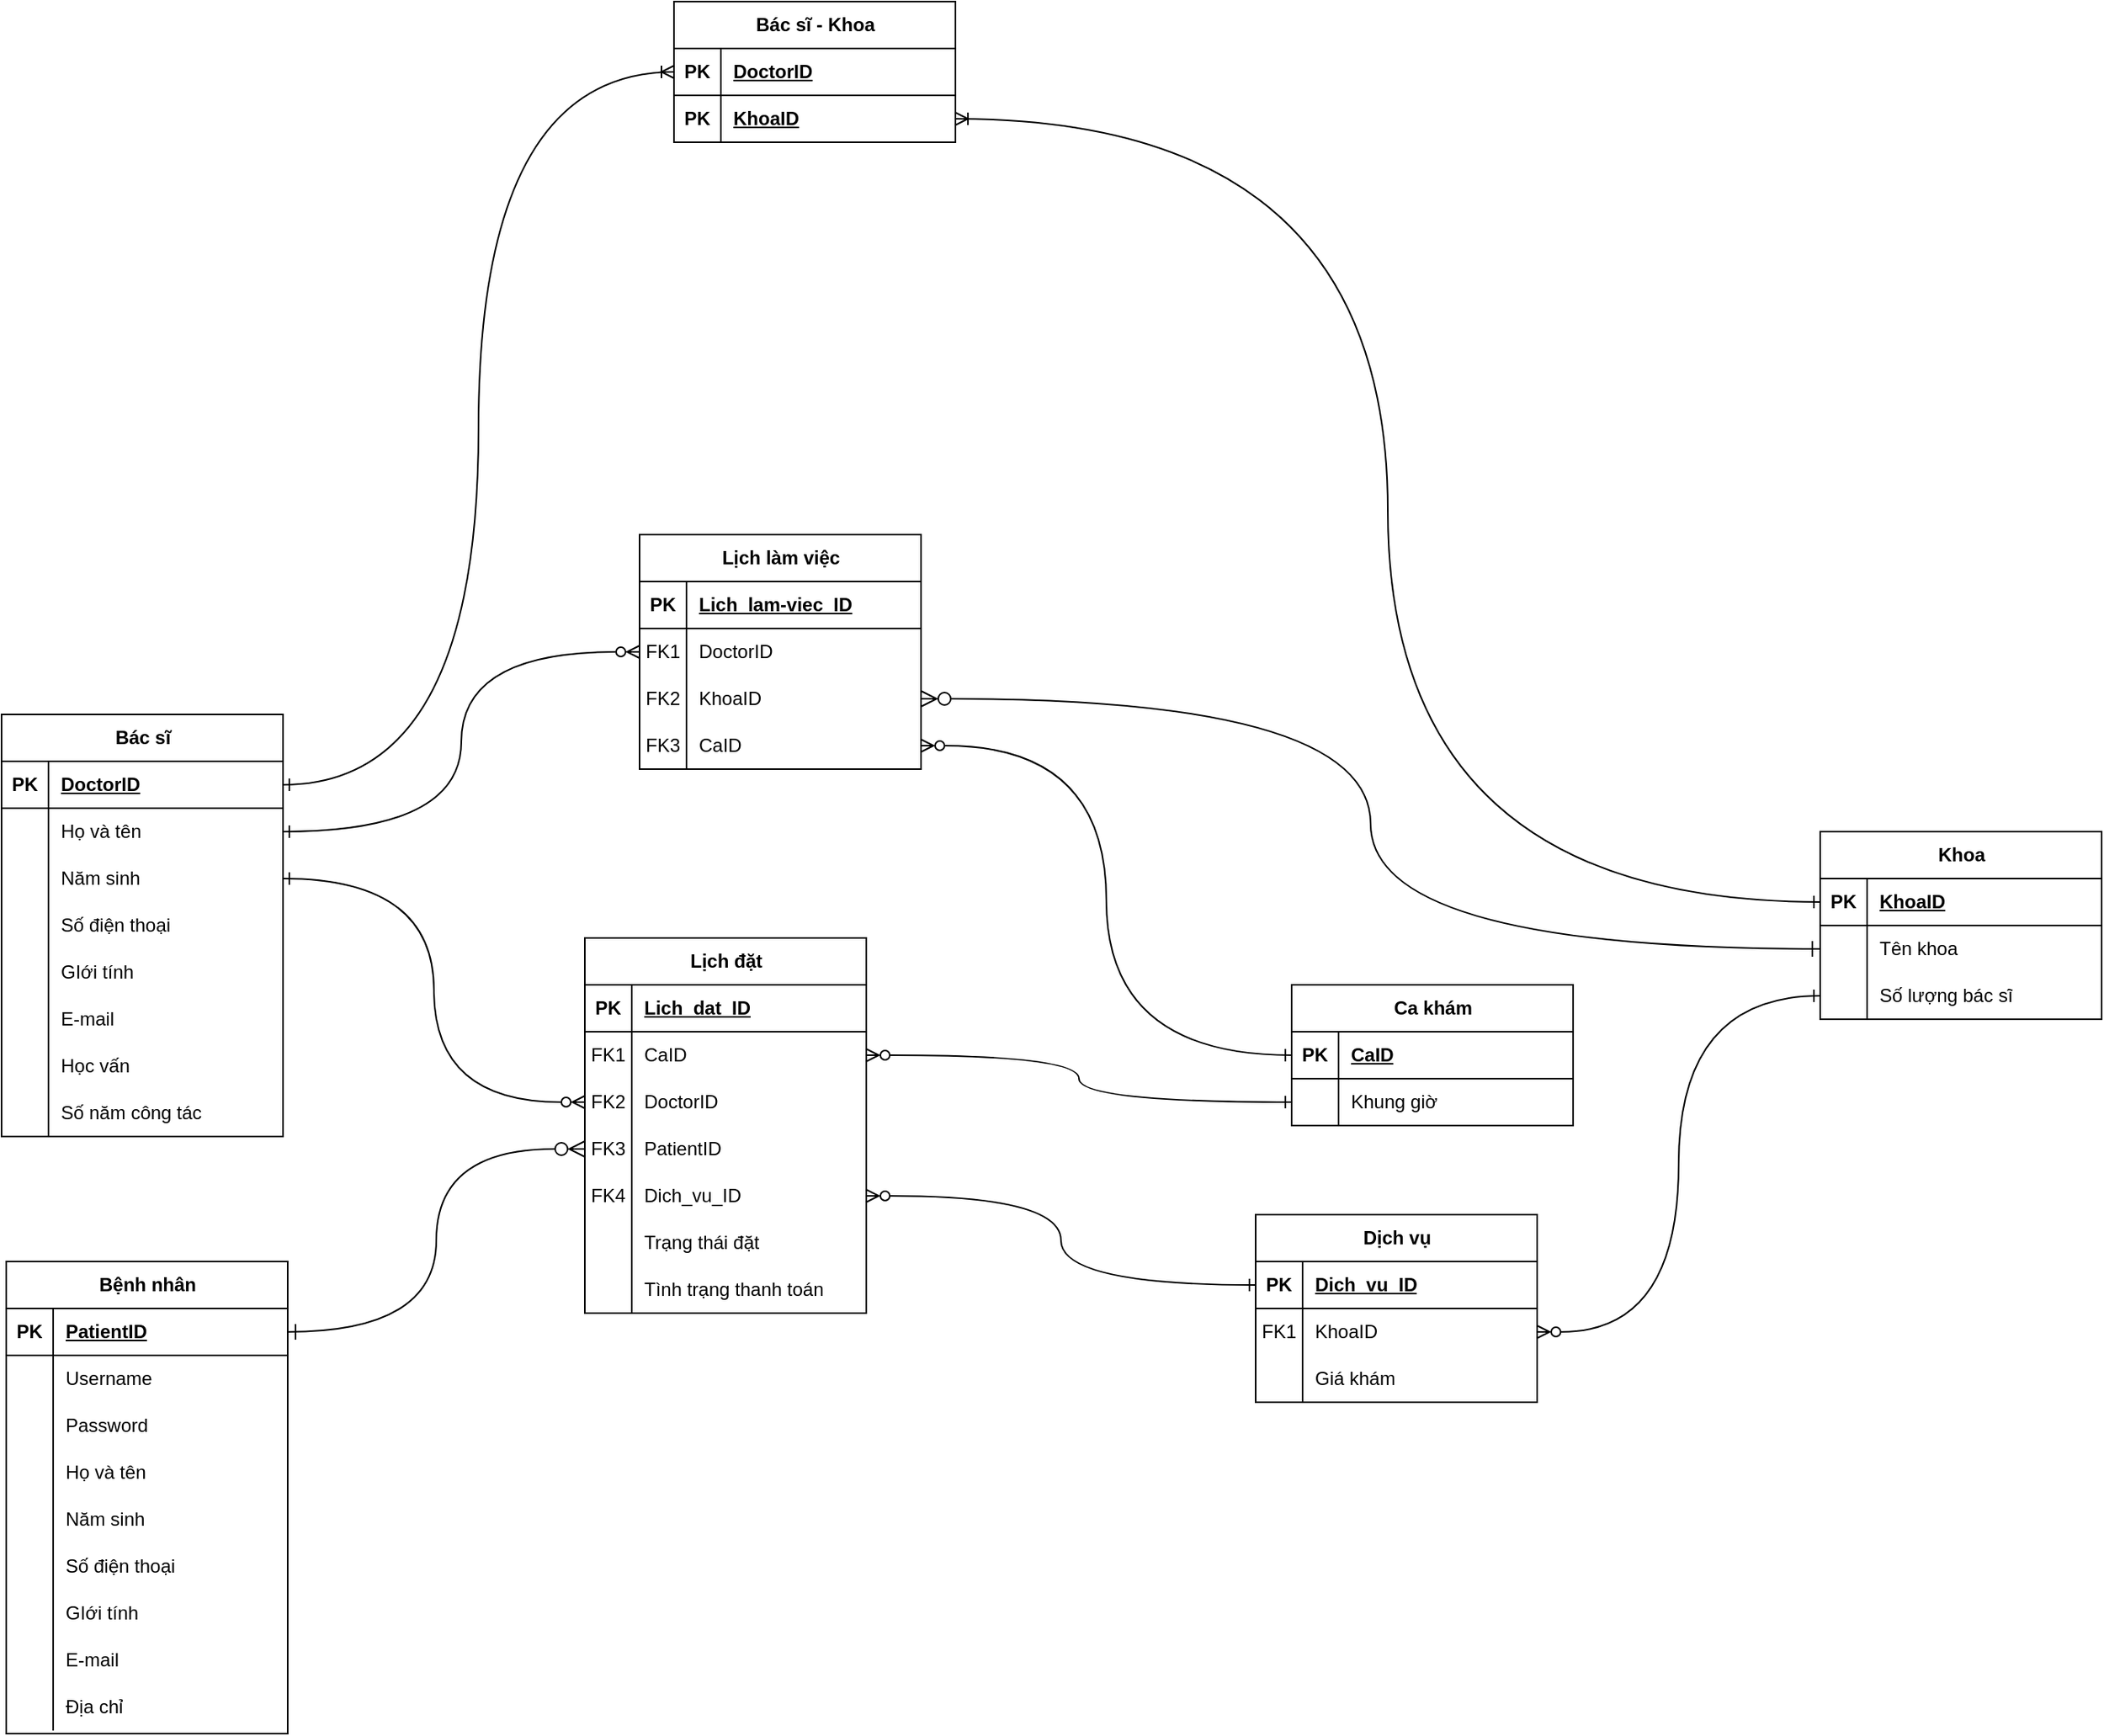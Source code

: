 <mxfile version="24.3.1" type="github">
  <diagram name="Trang-1" id="xaRGh3N69xdBcvp7hbYD">
    <mxGraphModel dx="2015" dy="1603" grid="0" gridSize="10" guides="1" tooltips="1" connect="1" arrows="1" fold="1" page="0" pageScale="1" pageWidth="827" pageHeight="1169" math="0" shadow="0">
      <root>
        <mxCell id="0" />
        <mxCell id="1" parent="0" />
        <mxCell id="uIiPMiIbQu3-cwtIJfTP-1" value="Bác sĩ" style="shape=table;startSize=30;container=1;collapsible=1;childLayout=tableLayout;fixedRows=1;rowLines=0;fontStyle=1;align=center;resizeLast=1;html=1;" parent="1" vertex="1">
          <mxGeometry x="-28" y="11" width="180" height="270" as="geometry" />
        </mxCell>
        <mxCell id="uIiPMiIbQu3-cwtIJfTP-2" value="" style="shape=tableRow;horizontal=0;startSize=0;swimlaneHead=0;swimlaneBody=0;fillColor=none;collapsible=0;dropTarget=0;points=[[0,0.5],[1,0.5]];portConstraint=eastwest;top=0;left=0;right=0;bottom=1;" parent="uIiPMiIbQu3-cwtIJfTP-1" vertex="1">
          <mxGeometry y="30" width="180" height="30" as="geometry" />
        </mxCell>
        <mxCell id="uIiPMiIbQu3-cwtIJfTP-3" value="PK" style="shape=partialRectangle;connectable=0;fillColor=none;top=0;left=0;bottom=0;right=0;fontStyle=1;overflow=hidden;whiteSpace=wrap;html=1;" parent="uIiPMiIbQu3-cwtIJfTP-2" vertex="1">
          <mxGeometry width="30" height="30" as="geometry">
            <mxRectangle width="30" height="30" as="alternateBounds" />
          </mxGeometry>
        </mxCell>
        <mxCell id="uIiPMiIbQu3-cwtIJfTP-4" value="DoctorID" style="shape=partialRectangle;connectable=0;fillColor=none;top=0;left=0;bottom=0;right=0;align=left;spacingLeft=6;fontStyle=5;overflow=hidden;whiteSpace=wrap;html=1;" parent="uIiPMiIbQu3-cwtIJfTP-2" vertex="1">
          <mxGeometry x="30" width="150" height="30" as="geometry">
            <mxRectangle width="150" height="30" as="alternateBounds" />
          </mxGeometry>
        </mxCell>
        <mxCell id="uIiPMiIbQu3-cwtIJfTP-5" value="" style="shape=tableRow;horizontal=0;startSize=0;swimlaneHead=0;swimlaneBody=0;fillColor=none;collapsible=0;dropTarget=0;points=[[0,0.5],[1,0.5]];portConstraint=eastwest;top=0;left=0;right=0;bottom=0;" parent="uIiPMiIbQu3-cwtIJfTP-1" vertex="1">
          <mxGeometry y="60" width="180" height="30" as="geometry" />
        </mxCell>
        <mxCell id="uIiPMiIbQu3-cwtIJfTP-6" value="" style="shape=partialRectangle;connectable=0;fillColor=none;top=0;left=0;bottom=0;right=0;editable=1;overflow=hidden;whiteSpace=wrap;html=1;" parent="uIiPMiIbQu3-cwtIJfTP-5" vertex="1">
          <mxGeometry width="30" height="30" as="geometry">
            <mxRectangle width="30" height="30" as="alternateBounds" />
          </mxGeometry>
        </mxCell>
        <mxCell id="uIiPMiIbQu3-cwtIJfTP-7" value="Họ và tên" style="shape=partialRectangle;connectable=0;fillColor=none;top=0;left=0;bottom=0;right=0;align=left;spacingLeft=6;overflow=hidden;whiteSpace=wrap;html=1;" parent="uIiPMiIbQu3-cwtIJfTP-5" vertex="1">
          <mxGeometry x="30" width="150" height="30" as="geometry">
            <mxRectangle width="150" height="30" as="alternateBounds" />
          </mxGeometry>
        </mxCell>
        <mxCell id="uIiPMiIbQu3-cwtIJfTP-8" value="" style="shape=tableRow;horizontal=0;startSize=0;swimlaneHead=0;swimlaneBody=0;fillColor=none;collapsible=0;dropTarget=0;points=[[0,0.5],[1,0.5]];portConstraint=eastwest;top=0;left=0;right=0;bottom=0;" parent="uIiPMiIbQu3-cwtIJfTP-1" vertex="1">
          <mxGeometry y="90" width="180" height="30" as="geometry" />
        </mxCell>
        <mxCell id="uIiPMiIbQu3-cwtIJfTP-9" value="" style="shape=partialRectangle;connectable=0;fillColor=none;top=0;left=0;bottom=0;right=0;editable=1;overflow=hidden;whiteSpace=wrap;html=1;" parent="uIiPMiIbQu3-cwtIJfTP-8" vertex="1">
          <mxGeometry width="30" height="30" as="geometry">
            <mxRectangle width="30" height="30" as="alternateBounds" />
          </mxGeometry>
        </mxCell>
        <mxCell id="uIiPMiIbQu3-cwtIJfTP-10" value="Năm sinh" style="shape=partialRectangle;connectable=0;fillColor=none;top=0;left=0;bottom=0;right=0;align=left;spacingLeft=6;overflow=hidden;whiteSpace=wrap;html=1;" parent="uIiPMiIbQu3-cwtIJfTP-8" vertex="1">
          <mxGeometry x="30" width="150" height="30" as="geometry">
            <mxRectangle width="150" height="30" as="alternateBounds" />
          </mxGeometry>
        </mxCell>
        <mxCell id="uIiPMiIbQu3-cwtIJfTP-11" value="" style="shape=tableRow;horizontal=0;startSize=0;swimlaneHead=0;swimlaneBody=0;fillColor=none;collapsible=0;dropTarget=0;points=[[0,0.5],[1,0.5]];portConstraint=eastwest;top=0;left=0;right=0;bottom=0;" parent="uIiPMiIbQu3-cwtIJfTP-1" vertex="1">
          <mxGeometry y="120" width="180" height="30" as="geometry" />
        </mxCell>
        <mxCell id="uIiPMiIbQu3-cwtIJfTP-12" value="" style="shape=partialRectangle;connectable=0;fillColor=none;top=0;left=0;bottom=0;right=0;editable=1;overflow=hidden;whiteSpace=wrap;html=1;" parent="uIiPMiIbQu3-cwtIJfTP-11" vertex="1">
          <mxGeometry width="30" height="30" as="geometry">
            <mxRectangle width="30" height="30" as="alternateBounds" />
          </mxGeometry>
        </mxCell>
        <mxCell id="uIiPMiIbQu3-cwtIJfTP-13" value="Số điện thoại" style="shape=partialRectangle;connectable=0;fillColor=none;top=0;left=0;bottom=0;right=0;align=left;spacingLeft=6;overflow=hidden;whiteSpace=wrap;html=1;" parent="uIiPMiIbQu3-cwtIJfTP-11" vertex="1">
          <mxGeometry x="30" width="150" height="30" as="geometry">
            <mxRectangle width="150" height="30" as="alternateBounds" />
          </mxGeometry>
        </mxCell>
        <mxCell id="uIiPMiIbQu3-cwtIJfTP-14" value="" style="shape=tableRow;horizontal=0;startSize=0;swimlaneHead=0;swimlaneBody=0;fillColor=none;collapsible=0;dropTarget=0;points=[[0,0.5],[1,0.5]];portConstraint=eastwest;top=0;left=0;right=0;bottom=0;" parent="uIiPMiIbQu3-cwtIJfTP-1" vertex="1">
          <mxGeometry y="150" width="180" height="30" as="geometry" />
        </mxCell>
        <mxCell id="uIiPMiIbQu3-cwtIJfTP-15" value="" style="shape=partialRectangle;connectable=0;fillColor=none;top=0;left=0;bottom=0;right=0;editable=1;overflow=hidden;whiteSpace=wrap;html=1;" parent="uIiPMiIbQu3-cwtIJfTP-14" vertex="1">
          <mxGeometry width="30" height="30" as="geometry">
            <mxRectangle width="30" height="30" as="alternateBounds" />
          </mxGeometry>
        </mxCell>
        <mxCell id="uIiPMiIbQu3-cwtIJfTP-16" value="GIới tính" style="shape=partialRectangle;connectable=0;fillColor=none;top=0;left=0;bottom=0;right=0;align=left;spacingLeft=6;overflow=hidden;whiteSpace=wrap;html=1;" parent="uIiPMiIbQu3-cwtIJfTP-14" vertex="1">
          <mxGeometry x="30" width="150" height="30" as="geometry">
            <mxRectangle width="150" height="30" as="alternateBounds" />
          </mxGeometry>
        </mxCell>
        <mxCell id="uIiPMiIbQu3-cwtIJfTP-17" value="" style="shape=tableRow;horizontal=0;startSize=0;swimlaneHead=0;swimlaneBody=0;fillColor=none;collapsible=0;dropTarget=0;points=[[0,0.5],[1,0.5]];portConstraint=eastwest;top=0;left=0;right=0;bottom=0;" parent="uIiPMiIbQu3-cwtIJfTP-1" vertex="1">
          <mxGeometry y="180" width="180" height="30" as="geometry" />
        </mxCell>
        <mxCell id="uIiPMiIbQu3-cwtIJfTP-18" value="" style="shape=partialRectangle;connectable=0;fillColor=none;top=0;left=0;bottom=0;right=0;editable=1;overflow=hidden;whiteSpace=wrap;html=1;" parent="uIiPMiIbQu3-cwtIJfTP-17" vertex="1">
          <mxGeometry width="30" height="30" as="geometry">
            <mxRectangle width="30" height="30" as="alternateBounds" />
          </mxGeometry>
        </mxCell>
        <mxCell id="uIiPMiIbQu3-cwtIJfTP-19" value="E-mail" style="shape=partialRectangle;connectable=0;fillColor=none;top=0;left=0;bottom=0;right=0;align=left;spacingLeft=6;overflow=hidden;whiteSpace=wrap;html=1;" parent="uIiPMiIbQu3-cwtIJfTP-17" vertex="1">
          <mxGeometry x="30" width="150" height="30" as="geometry">
            <mxRectangle width="150" height="30" as="alternateBounds" />
          </mxGeometry>
        </mxCell>
        <mxCell id="uIiPMiIbQu3-cwtIJfTP-20" value="" style="shape=tableRow;horizontal=0;startSize=0;swimlaneHead=0;swimlaneBody=0;fillColor=none;collapsible=0;dropTarget=0;points=[[0,0.5],[1,0.5]];portConstraint=eastwest;top=0;left=0;right=0;bottom=0;" parent="uIiPMiIbQu3-cwtIJfTP-1" vertex="1">
          <mxGeometry y="210" width="180" height="30" as="geometry" />
        </mxCell>
        <mxCell id="uIiPMiIbQu3-cwtIJfTP-21" value="" style="shape=partialRectangle;connectable=0;fillColor=none;top=0;left=0;bottom=0;right=0;editable=1;overflow=hidden;whiteSpace=wrap;html=1;" parent="uIiPMiIbQu3-cwtIJfTP-20" vertex="1">
          <mxGeometry width="30" height="30" as="geometry">
            <mxRectangle width="30" height="30" as="alternateBounds" />
          </mxGeometry>
        </mxCell>
        <mxCell id="uIiPMiIbQu3-cwtIJfTP-22" value="Học vấn" style="shape=partialRectangle;connectable=0;fillColor=none;top=0;left=0;bottom=0;right=0;align=left;spacingLeft=6;overflow=hidden;whiteSpace=wrap;html=1;" parent="uIiPMiIbQu3-cwtIJfTP-20" vertex="1">
          <mxGeometry x="30" width="150" height="30" as="geometry">
            <mxRectangle width="150" height="30" as="alternateBounds" />
          </mxGeometry>
        </mxCell>
        <mxCell id="uIiPMiIbQu3-cwtIJfTP-23" value="" style="shape=tableRow;horizontal=0;startSize=0;swimlaneHead=0;swimlaneBody=0;fillColor=none;collapsible=0;dropTarget=0;points=[[0,0.5],[1,0.5]];portConstraint=eastwest;top=0;left=0;right=0;bottom=0;" parent="uIiPMiIbQu3-cwtIJfTP-1" vertex="1">
          <mxGeometry y="240" width="180" height="30" as="geometry" />
        </mxCell>
        <mxCell id="uIiPMiIbQu3-cwtIJfTP-24" value="" style="shape=partialRectangle;connectable=0;fillColor=none;top=0;left=0;bottom=0;right=0;editable=1;overflow=hidden;whiteSpace=wrap;html=1;" parent="uIiPMiIbQu3-cwtIJfTP-23" vertex="1">
          <mxGeometry width="30" height="30" as="geometry">
            <mxRectangle width="30" height="30" as="alternateBounds" />
          </mxGeometry>
        </mxCell>
        <mxCell id="uIiPMiIbQu3-cwtIJfTP-25" value="Số năm công tác" style="shape=partialRectangle;connectable=0;fillColor=none;top=0;left=0;bottom=0;right=0;align=left;spacingLeft=6;overflow=hidden;whiteSpace=wrap;html=1;" parent="uIiPMiIbQu3-cwtIJfTP-23" vertex="1">
          <mxGeometry x="30" width="150" height="30" as="geometry">
            <mxRectangle width="150" height="30" as="alternateBounds" />
          </mxGeometry>
        </mxCell>
        <mxCell id="uIiPMiIbQu3-cwtIJfTP-28" value="Bệnh nhân" style="shape=table;startSize=30;container=1;collapsible=1;childLayout=tableLayout;fixedRows=1;rowLines=0;fontStyle=1;align=center;resizeLast=1;html=1;" parent="1" vertex="1">
          <mxGeometry x="-25" y="361" width="180" height="302" as="geometry" />
        </mxCell>
        <mxCell id="uIiPMiIbQu3-cwtIJfTP-29" value="" style="shape=tableRow;horizontal=0;startSize=0;swimlaneHead=0;swimlaneBody=0;fillColor=none;collapsible=0;dropTarget=0;points=[[0,0.5],[1,0.5]];portConstraint=eastwest;top=0;left=0;right=0;bottom=1;" parent="uIiPMiIbQu3-cwtIJfTP-28" vertex="1">
          <mxGeometry y="30" width="180" height="30" as="geometry" />
        </mxCell>
        <mxCell id="uIiPMiIbQu3-cwtIJfTP-30" value="PK" style="shape=partialRectangle;connectable=0;fillColor=none;top=0;left=0;bottom=0;right=0;fontStyle=1;overflow=hidden;whiteSpace=wrap;html=1;" parent="uIiPMiIbQu3-cwtIJfTP-29" vertex="1">
          <mxGeometry width="30" height="30" as="geometry">
            <mxRectangle width="30" height="30" as="alternateBounds" />
          </mxGeometry>
        </mxCell>
        <mxCell id="uIiPMiIbQu3-cwtIJfTP-31" value="PatientID" style="shape=partialRectangle;connectable=0;fillColor=none;top=0;left=0;bottom=0;right=0;align=left;spacingLeft=6;fontStyle=5;overflow=hidden;whiteSpace=wrap;html=1;" parent="uIiPMiIbQu3-cwtIJfTP-29" vertex="1">
          <mxGeometry x="30" width="150" height="30" as="geometry">
            <mxRectangle width="150" height="30" as="alternateBounds" />
          </mxGeometry>
        </mxCell>
        <mxCell id="uIiPMiIbQu3-cwtIJfTP-53" value="" style="shape=tableRow;horizontal=0;startSize=0;swimlaneHead=0;swimlaneBody=0;fillColor=none;collapsible=0;dropTarget=0;points=[[0,0.5],[1,0.5]];portConstraint=eastwest;top=0;left=0;right=0;bottom=0;" parent="uIiPMiIbQu3-cwtIJfTP-28" vertex="1">
          <mxGeometry y="60" width="180" height="30" as="geometry" />
        </mxCell>
        <mxCell id="uIiPMiIbQu3-cwtIJfTP-54" value="" style="shape=partialRectangle;connectable=0;fillColor=none;top=0;left=0;bottom=0;right=0;editable=1;overflow=hidden;whiteSpace=wrap;html=1;" parent="uIiPMiIbQu3-cwtIJfTP-53" vertex="1">
          <mxGeometry width="30" height="30" as="geometry">
            <mxRectangle width="30" height="30" as="alternateBounds" />
          </mxGeometry>
        </mxCell>
        <mxCell id="uIiPMiIbQu3-cwtIJfTP-55" value="Username" style="shape=partialRectangle;connectable=0;fillColor=none;top=0;left=0;bottom=0;right=0;align=left;spacingLeft=6;overflow=hidden;whiteSpace=wrap;html=1;" parent="uIiPMiIbQu3-cwtIJfTP-53" vertex="1">
          <mxGeometry x="30" width="150" height="30" as="geometry">
            <mxRectangle width="150" height="30" as="alternateBounds" />
          </mxGeometry>
        </mxCell>
        <mxCell id="uIiPMiIbQu3-cwtIJfTP-56" value="" style="shape=tableRow;horizontal=0;startSize=0;swimlaneHead=0;swimlaneBody=0;fillColor=none;collapsible=0;dropTarget=0;points=[[0,0.5],[1,0.5]];portConstraint=eastwest;top=0;left=0;right=0;bottom=0;" parent="uIiPMiIbQu3-cwtIJfTP-28" vertex="1">
          <mxGeometry y="90" width="180" height="30" as="geometry" />
        </mxCell>
        <mxCell id="uIiPMiIbQu3-cwtIJfTP-57" value="" style="shape=partialRectangle;connectable=0;fillColor=none;top=0;left=0;bottom=0;right=0;editable=1;overflow=hidden;whiteSpace=wrap;html=1;" parent="uIiPMiIbQu3-cwtIJfTP-56" vertex="1">
          <mxGeometry width="30" height="30" as="geometry">
            <mxRectangle width="30" height="30" as="alternateBounds" />
          </mxGeometry>
        </mxCell>
        <mxCell id="uIiPMiIbQu3-cwtIJfTP-58" value="Password" style="shape=partialRectangle;connectable=0;fillColor=none;top=0;left=0;bottom=0;right=0;align=left;spacingLeft=6;overflow=hidden;whiteSpace=wrap;html=1;" parent="uIiPMiIbQu3-cwtIJfTP-56" vertex="1">
          <mxGeometry x="30" width="150" height="30" as="geometry">
            <mxRectangle width="150" height="30" as="alternateBounds" />
          </mxGeometry>
        </mxCell>
        <mxCell id="uIiPMiIbQu3-cwtIJfTP-32" value="" style="shape=tableRow;horizontal=0;startSize=0;swimlaneHead=0;swimlaneBody=0;fillColor=none;collapsible=0;dropTarget=0;points=[[0,0.5],[1,0.5]];portConstraint=eastwest;top=0;left=0;right=0;bottom=0;" parent="uIiPMiIbQu3-cwtIJfTP-28" vertex="1">
          <mxGeometry y="120" width="180" height="30" as="geometry" />
        </mxCell>
        <mxCell id="uIiPMiIbQu3-cwtIJfTP-33" value="" style="shape=partialRectangle;connectable=0;fillColor=none;top=0;left=0;bottom=0;right=0;editable=1;overflow=hidden;whiteSpace=wrap;html=1;" parent="uIiPMiIbQu3-cwtIJfTP-32" vertex="1">
          <mxGeometry width="30" height="30" as="geometry">
            <mxRectangle width="30" height="30" as="alternateBounds" />
          </mxGeometry>
        </mxCell>
        <mxCell id="uIiPMiIbQu3-cwtIJfTP-34" value="Họ và tên" style="shape=partialRectangle;connectable=0;fillColor=none;top=0;left=0;bottom=0;right=0;align=left;spacingLeft=6;overflow=hidden;whiteSpace=wrap;html=1;" parent="uIiPMiIbQu3-cwtIJfTP-32" vertex="1">
          <mxGeometry x="30" width="150" height="30" as="geometry">
            <mxRectangle width="150" height="30" as="alternateBounds" />
          </mxGeometry>
        </mxCell>
        <mxCell id="uIiPMiIbQu3-cwtIJfTP-35" value="" style="shape=tableRow;horizontal=0;startSize=0;swimlaneHead=0;swimlaneBody=0;fillColor=none;collapsible=0;dropTarget=0;points=[[0,0.5],[1,0.5]];portConstraint=eastwest;top=0;left=0;right=0;bottom=0;" parent="uIiPMiIbQu3-cwtIJfTP-28" vertex="1">
          <mxGeometry y="150" width="180" height="30" as="geometry" />
        </mxCell>
        <mxCell id="uIiPMiIbQu3-cwtIJfTP-36" value="" style="shape=partialRectangle;connectable=0;fillColor=none;top=0;left=0;bottom=0;right=0;editable=1;overflow=hidden;whiteSpace=wrap;html=1;" parent="uIiPMiIbQu3-cwtIJfTP-35" vertex="1">
          <mxGeometry width="30" height="30" as="geometry">
            <mxRectangle width="30" height="30" as="alternateBounds" />
          </mxGeometry>
        </mxCell>
        <mxCell id="uIiPMiIbQu3-cwtIJfTP-37" value="Năm sinh" style="shape=partialRectangle;connectable=0;fillColor=none;top=0;left=0;bottom=0;right=0;align=left;spacingLeft=6;overflow=hidden;whiteSpace=wrap;html=1;" parent="uIiPMiIbQu3-cwtIJfTP-35" vertex="1">
          <mxGeometry x="30" width="150" height="30" as="geometry">
            <mxRectangle width="150" height="30" as="alternateBounds" />
          </mxGeometry>
        </mxCell>
        <mxCell id="uIiPMiIbQu3-cwtIJfTP-38" value="" style="shape=tableRow;horizontal=0;startSize=0;swimlaneHead=0;swimlaneBody=0;fillColor=none;collapsible=0;dropTarget=0;points=[[0,0.5],[1,0.5]];portConstraint=eastwest;top=0;left=0;right=0;bottom=0;" parent="uIiPMiIbQu3-cwtIJfTP-28" vertex="1">
          <mxGeometry y="180" width="180" height="30" as="geometry" />
        </mxCell>
        <mxCell id="uIiPMiIbQu3-cwtIJfTP-39" value="" style="shape=partialRectangle;connectable=0;fillColor=none;top=0;left=0;bottom=0;right=0;editable=1;overflow=hidden;whiteSpace=wrap;html=1;" parent="uIiPMiIbQu3-cwtIJfTP-38" vertex="1">
          <mxGeometry width="30" height="30" as="geometry">
            <mxRectangle width="30" height="30" as="alternateBounds" />
          </mxGeometry>
        </mxCell>
        <mxCell id="uIiPMiIbQu3-cwtIJfTP-40" value="Số điện thoại" style="shape=partialRectangle;connectable=0;fillColor=none;top=0;left=0;bottom=0;right=0;align=left;spacingLeft=6;overflow=hidden;whiteSpace=wrap;html=1;" parent="uIiPMiIbQu3-cwtIJfTP-38" vertex="1">
          <mxGeometry x="30" width="150" height="30" as="geometry">
            <mxRectangle width="150" height="30" as="alternateBounds" />
          </mxGeometry>
        </mxCell>
        <mxCell id="uIiPMiIbQu3-cwtIJfTP-41" value="" style="shape=tableRow;horizontal=0;startSize=0;swimlaneHead=0;swimlaneBody=0;fillColor=none;collapsible=0;dropTarget=0;points=[[0,0.5],[1,0.5]];portConstraint=eastwest;top=0;left=0;right=0;bottom=0;" parent="uIiPMiIbQu3-cwtIJfTP-28" vertex="1">
          <mxGeometry y="210" width="180" height="30" as="geometry" />
        </mxCell>
        <mxCell id="uIiPMiIbQu3-cwtIJfTP-42" value="" style="shape=partialRectangle;connectable=0;fillColor=none;top=0;left=0;bottom=0;right=0;editable=1;overflow=hidden;whiteSpace=wrap;html=1;" parent="uIiPMiIbQu3-cwtIJfTP-41" vertex="1">
          <mxGeometry width="30" height="30" as="geometry">
            <mxRectangle width="30" height="30" as="alternateBounds" />
          </mxGeometry>
        </mxCell>
        <mxCell id="uIiPMiIbQu3-cwtIJfTP-43" value="GIới tính" style="shape=partialRectangle;connectable=0;fillColor=none;top=0;left=0;bottom=0;right=0;align=left;spacingLeft=6;overflow=hidden;whiteSpace=wrap;html=1;" parent="uIiPMiIbQu3-cwtIJfTP-41" vertex="1">
          <mxGeometry x="30" width="150" height="30" as="geometry">
            <mxRectangle width="150" height="30" as="alternateBounds" />
          </mxGeometry>
        </mxCell>
        <mxCell id="uIiPMiIbQu3-cwtIJfTP-44" value="" style="shape=tableRow;horizontal=0;startSize=0;swimlaneHead=0;swimlaneBody=0;fillColor=none;collapsible=0;dropTarget=0;points=[[0,0.5],[1,0.5]];portConstraint=eastwest;top=0;left=0;right=0;bottom=0;" parent="uIiPMiIbQu3-cwtIJfTP-28" vertex="1">
          <mxGeometry y="240" width="180" height="30" as="geometry" />
        </mxCell>
        <mxCell id="uIiPMiIbQu3-cwtIJfTP-45" value="" style="shape=partialRectangle;connectable=0;fillColor=none;top=0;left=0;bottom=0;right=0;editable=1;overflow=hidden;whiteSpace=wrap;html=1;" parent="uIiPMiIbQu3-cwtIJfTP-44" vertex="1">
          <mxGeometry width="30" height="30" as="geometry">
            <mxRectangle width="30" height="30" as="alternateBounds" />
          </mxGeometry>
        </mxCell>
        <mxCell id="uIiPMiIbQu3-cwtIJfTP-46" value="E-mail" style="shape=partialRectangle;connectable=0;fillColor=none;top=0;left=0;bottom=0;right=0;align=left;spacingLeft=6;overflow=hidden;whiteSpace=wrap;html=1;" parent="uIiPMiIbQu3-cwtIJfTP-44" vertex="1">
          <mxGeometry x="30" width="150" height="30" as="geometry">
            <mxRectangle width="150" height="30" as="alternateBounds" />
          </mxGeometry>
        </mxCell>
        <mxCell id="uIiPMiIbQu3-cwtIJfTP-47" value="" style="shape=tableRow;horizontal=0;startSize=0;swimlaneHead=0;swimlaneBody=0;fillColor=none;collapsible=0;dropTarget=0;points=[[0,0.5],[1,0.5]];portConstraint=eastwest;top=0;left=0;right=0;bottom=0;" parent="uIiPMiIbQu3-cwtIJfTP-28" vertex="1">
          <mxGeometry y="270" width="180" height="30" as="geometry" />
        </mxCell>
        <mxCell id="uIiPMiIbQu3-cwtIJfTP-48" value="" style="shape=partialRectangle;connectable=0;fillColor=none;top=0;left=0;bottom=0;right=0;editable=1;overflow=hidden;whiteSpace=wrap;html=1;" parent="uIiPMiIbQu3-cwtIJfTP-47" vertex="1">
          <mxGeometry width="30" height="30" as="geometry">
            <mxRectangle width="30" height="30" as="alternateBounds" />
          </mxGeometry>
        </mxCell>
        <mxCell id="uIiPMiIbQu3-cwtIJfTP-49" value="Địa chỉ" style="shape=partialRectangle;connectable=0;fillColor=none;top=0;left=0;bottom=0;right=0;align=left;spacingLeft=6;overflow=hidden;whiteSpace=wrap;html=1;" parent="uIiPMiIbQu3-cwtIJfTP-47" vertex="1">
          <mxGeometry x="30" width="150" height="30" as="geometry">
            <mxRectangle width="150" height="30" as="alternateBounds" />
          </mxGeometry>
        </mxCell>
        <mxCell id="uIiPMiIbQu3-cwtIJfTP-59" value="Ca khám" style="shape=table;startSize=30;container=1;collapsible=1;childLayout=tableLayout;fixedRows=1;rowLines=0;fontStyle=1;align=center;resizeLast=1;html=1;" parent="1" vertex="1">
          <mxGeometry x="797" y="184" width="180" height="90" as="geometry" />
        </mxCell>
        <mxCell id="uIiPMiIbQu3-cwtIJfTP-60" value="" style="shape=tableRow;horizontal=0;startSize=0;swimlaneHead=0;swimlaneBody=0;fillColor=none;collapsible=0;dropTarget=0;points=[[0,0.5],[1,0.5]];portConstraint=eastwest;top=0;left=0;right=0;bottom=1;" parent="uIiPMiIbQu3-cwtIJfTP-59" vertex="1">
          <mxGeometry y="30" width="180" height="30" as="geometry" />
        </mxCell>
        <mxCell id="uIiPMiIbQu3-cwtIJfTP-61" value="PK" style="shape=partialRectangle;connectable=0;fillColor=none;top=0;left=0;bottom=0;right=0;fontStyle=1;overflow=hidden;whiteSpace=wrap;html=1;" parent="uIiPMiIbQu3-cwtIJfTP-60" vertex="1">
          <mxGeometry width="30" height="30" as="geometry">
            <mxRectangle width="30" height="30" as="alternateBounds" />
          </mxGeometry>
        </mxCell>
        <mxCell id="uIiPMiIbQu3-cwtIJfTP-62" value="CaID" style="shape=partialRectangle;connectable=0;fillColor=none;top=0;left=0;bottom=0;right=0;align=left;spacingLeft=6;fontStyle=5;overflow=hidden;whiteSpace=wrap;html=1;" parent="uIiPMiIbQu3-cwtIJfTP-60" vertex="1">
          <mxGeometry x="30" width="150" height="30" as="geometry">
            <mxRectangle width="150" height="30" as="alternateBounds" />
          </mxGeometry>
        </mxCell>
        <mxCell id="uIiPMiIbQu3-cwtIJfTP-63" value="" style="shape=tableRow;horizontal=0;startSize=0;swimlaneHead=0;swimlaneBody=0;fillColor=none;collapsible=0;dropTarget=0;points=[[0,0.5],[1,0.5]];portConstraint=eastwest;top=0;left=0;right=0;bottom=0;" parent="uIiPMiIbQu3-cwtIJfTP-59" vertex="1">
          <mxGeometry y="60" width="180" height="30" as="geometry" />
        </mxCell>
        <mxCell id="uIiPMiIbQu3-cwtIJfTP-64" value="" style="shape=partialRectangle;connectable=0;fillColor=none;top=0;left=0;bottom=0;right=0;editable=1;overflow=hidden;whiteSpace=wrap;html=1;" parent="uIiPMiIbQu3-cwtIJfTP-63" vertex="1">
          <mxGeometry width="30" height="30" as="geometry">
            <mxRectangle width="30" height="30" as="alternateBounds" />
          </mxGeometry>
        </mxCell>
        <mxCell id="uIiPMiIbQu3-cwtIJfTP-65" value="Khung giờ" style="shape=partialRectangle;connectable=0;fillColor=none;top=0;left=0;bottom=0;right=0;align=left;spacingLeft=6;overflow=hidden;whiteSpace=wrap;html=1;" parent="uIiPMiIbQu3-cwtIJfTP-63" vertex="1">
          <mxGeometry x="30" width="150" height="30" as="geometry">
            <mxRectangle width="150" height="30" as="alternateBounds" />
          </mxGeometry>
        </mxCell>
        <mxCell id="uIiPMiIbQu3-cwtIJfTP-72" value="Lịch làm việc" style="shape=table;startSize=30;container=1;collapsible=1;childLayout=tableLayout;fixedRows=1;rowLines=0;fontStyle=1;align=center;resizeLast=1;html=1;" parent="1" vertex="1">
          <mxGeometry x="380" y="-104" width="180" height="150" as="geometry" />
        </mxCell>
        <mxCell id="uIiPMiIbQu3-cwtIJfTP-73" value="" style="shape=tableRow;horizontal=0;startSize=0;swimlaneHead=0;swimlaneBody=0;fillColor=none;collapsible=0;dropTarget=0;points=[[0,0.5],[1,0.5]];portConstraint=eastwest;top=0;left=0;right=0;bottom=1;" parent="uIiPMiIbQu3-cwtIJfTP-72" vertex="1">
          <mxGeometry y="30" width="180" height="30" as="geometry" />
        </mxCell>
        <mxCell id="uIiPMiIbQu3-cwtIJfTP-74" value="PK" style="shape=partialRectangle;connectable=0;fillColor=none;top=0;left=0;bottom=0;right=0;fontStyle=1;overflow=hidden;whiteSpace=wrap;html=1;" parent="uIiPMiIbQu3-cwtIJfTP-73" vertex="1">
          <mxGeometry width="30" height="30" as="geometry">
            <mxRectangle width="30" height="30" as="alternateBounds" />
          </mxGeometry>
        </mxCell>
        <mxCell id="uIiPMiIbQu3-cwtIJfTP-75" value="Lich_lam-viec_ID" style="shape=partialRectangle;connectable=0;fillColor=none;top=0;left=0;bottom=0;right=0;align=left;spacingLeft=6;fontStyle=5;overflow=hidden;whiteSpace=wrap;html=1;" parent="uIiPMiIbQu3-cwtIJfTP-73" vertex="1">
          <mxGeometry x="30" width="150" height="30" as="geometry">
            <mxRectangle width="150" height="30" as="alternateBounds" />
          </mxGeometry>
        </mxCell>
        <mxCell id="uIiPMiIbQu3-cwtIJfTP-76" value="" style="shape=tableRow;horizontal=0;startSize=0;swimlaneHead=0;swimlaneBody=0;fillColor=none;collapsible=0;dropTarget=0;points=[[0,0.5],[1,0.5]];portConstraint=eastwest;top=0;left=0;right=0;bottom=0;" parent="uIiPMiIbQu3-cwtIJfTP-72" vertex="1">
          <mxGeometry y="60" width="180" height="30" as="geometry" />
        </mxCell>
        <mxCell id="uIiPMiIbQu3-cwtIJfTP-77" value="FK1" style="shape=partialRectangle;connectable=0;fillColor=none;top=0;left=0;bottom=0;right=0;editable=1;overflow=hidden;whiteSpace=wrap;html=1;" parent="uIiPMiIbQu3-cwtIJfTP-76" vertex="1">
          <mxGeometry width="30" height="30" as="geometry">
            <mxRectangle width="30" height="30" as="alternateBounds" />
          </mxGeometry>
        </mxCell>
        <mxCell id="uIiPMiIbQu3-cwtIJfTP-78" value="DoctorID" style="shape=partialRectangle;connectable=0;fillColor=none;top=0;left=0;bottom=0;right=0;align=left;spacingLeft=6;overflow=hidden;whiteSpace=wrap;html=1;" parent="uIiPMiIbQu3-cwtIJfTP-76" vertex="1">
          <mxGeometry x="30" width="150" height="30" as="geometry">
            <mxRectangle width="150" height="30" as="alternateBounds" />
          </mxGeometry>
        </mxCell>
        <mxCell id="uIiPMiIbQu3-cwtIJfTP-82" value="" style="shape=tableRow;horizontal=0;startSize=0;swimlaneHead=0;swimlaneBody=0;fillColor=none;collapsible=0;dropTarget=0;points=[[0,0.5],[1,0.5]];portConstraint=eastwest;top=0;left=0;right=0;bottom=0;" parent="uIiPMiIbQu3-cwtIJfTP-72" vertex="1">
          <mxGeometry y="90" width="180" height="30" as="geometry" />
        </mxCell>
        <mxCell id="uIiPMiIbQu3-cwtIJfTP-83" value="FK2" style="shape=partialRectangle;connectable=0;fillColor=none;top=0;left=0;bottom=0;right=0;editable=1;overflow=hidden;whiteSpace=wrap;html=1;" parent="uIiPMiIbQu3-cwtIJfTP-82" vertex="1">
          <mxGeometry width="30" height="30" as="geometry">
            <mxRectangle width="30" height="30" as="alternateBounds" />
          </mxGeometry>
        </mxCell>
        <mxCell id="uIiPMiIbQu3-cwtIJfTP-84" value="KhoaID" style="shape=partialRectangle;connectable=0;fillColor=none;top=0;left=0;bottom=0;right=0;align=left;spacingLeft=6;overflow=hidden;whiteSpace=wrap;html=1;" parent="uIiPMiIbQu3-cwtIJfTP-82" vertex="1">
          <mxGeometry x="30" width="150" height="30" as="geometry">
            <mxRectangle width="150" height="30" as="alternateBounds" />
          </mxGeometry>
        </mxCell>
        <mxCell id="uIiPMiIbQu3-cwtIJfTP-79" value="" style="shape=tableRow;horizontal=0;startSize=0;swimlaneHead=0;swimlaneBody=0;fillColor=none;collapsible=0;dropTarget=0;points=[[0,0.5],[1,0.5]];portConstraint=eastwest;top=0;left=0;right=0;bottom=0;" parent="uIiPMiIbQu3-cwtIJfTP-72" vertex="1">
          <mxGeometry y="120" width="180" height="30" as="geometry" />
        </mxCell>
        <mxCell id="uIiPMiIbQu3-cwtIJfTP-80" value="FK3" style="shape=partialRectangle;connectable=0;fillColor=none;top=0;left=0;bottom=0;right=0;editable=1;overflow=hidden;whiteSpace=wrap;html=1;" parent="uIiPMiIbQu3-cwtIJfTP-79" vertex="1">
          <mxGeometry width="30" height="30" as="geometry">
            <mxRectangle width="30" height="30" as="alternateBounds" />
          </mxGeometry>
        </mxCell>
        <mxCell id="uIiPMiIbQu3-cwtIJfTP-81" value="CaID" style="shape=partialRectangle;connectable=0;fillColor=none;top=0;left=0;bottom=0;right=0;align=left;spacingLeft=6;overflow=hidden;whiteSpace=wrap;html=1;" parent="uIiPMiIbQu3-cwtIJfTP-79" vertex="1">
          <mxGeometry x="30" width="150" height="30" as="geometry">
            <mxRectangle width="150" height="30" as="alternateBounds" />
          </mxGeometry>
        </mxCell>
        <mxCell id="uIiPMiIbQu3-cwtIJfTP-85" value="Lịch đặt" style="shape=table;startSize=30;container=1;collapsible=1;childLayout=tableLayout;fixedRows=1;rowLines=0;fontStyle=1;align=center;resizeLast=1;html=1;" parent="1" vertex="1">
          <mxGeometry x="345" y="154" width="180" height="240" as="geometry" />
        </mxCell>
        <mxCell id="uIiPMiIbQu3-cwtIJfTP-86" value="" style="shape=tableRow;horizontal=0;startSize=0;swimlaneHead=0;swimlaneBody=0;fillColor=none;collapsible=0;dropTarget=0;points=[[0,0.5],[1,0.5]];portConstraint=eastwest;top=0;left=0;right=0;bottom=1;" parent="uIiPMiIbQu3-cwtIJfTP-85" vertex="1">
          <mxGeometry y="30" width="180" height="30" as="geometry" />
        </mxCell>
        <mxCell id="uIiPMiIbQu3-cwtIJfTP-87" value="PK" style="shape=partialRectangle;connectable=0;fillColor=none;top=0;left=0;bottom=0;right=0;fontStyle=1;overflow=hidden;whiteSpace=wrap;html=1;" parent="uIiPMiIbQu3-cwtIJfTP-86" vertex="1">
          <mxGeometry width="30" height="30" as="geometry">
            <mxRectangle width="30" height="30" as="alternateBounds" />
          </mxGeometry>
        </mxCell>
        <mxCell id="uIiPMiIbQu3-cwtIJfTP-88" value="Lich_dat_ID" style="shape=partialRectangle;connectable=0;fillColor=none;top=0;left=0;bottom=0;right=0;align=left;spacingLeft=6;fontStyle=5;overflow=hidden;whiteSpace=wrap;html=1;" parent="uIiPMiIbQu3-cwtIJfTP-86" vertex="1">
          <mxGeometry x="30" width="150" height="30" as="geometry">
            <mxRectangle width="150" height="30" as="alternateBounds" />
          </mxGeometry>
        </mxCell>
        <mxCell id="uIiPMiIbQu3-cwtIJfTP-89" value="" style="shape=tableRow;horizontal=0;startSize=0;swimlaneHead=0;swimlaneBody=0;fillColor=none;collapsible=0;dropTarget=0;points=[[0,0.5],[1,0.5]];portConstraint=eastwest;top=0;left=0;right=0;bottom=0;" parent="uIiPMiIbQu3-cwtIJfTP-85" vertex="1">
          <mxGeometry y="60" width="180" height="30" as="geometry" />
        </mxCell>
        <mxCell id="uIiPMiIbQu3-cwtIJfTP-90" value="FK1" style="shape=partialRectangle;connectable=0;fillColor=none;top=0;left=0;bottom=0;right=0;editable=1;overflow=hidden;whiteSpace=wrap;html=1;" parent="uIiPMiIbQu3-cwtIJfTP-89" vertex="1">
          <mxGeometry width="30" height="30" as="geometry">
            <mxRectangle width="30" height="30" as="alternateBounds" />
          </mxGeometry>
        </mxCell>
        <mxCell id="uIiPMiIbQu3-cwtIJfTP-91" value="CaID" style="shape=partialRectangle;connectable=0;fillColor=none;top=0;left=0;bottom=0;right=0;align=left;spacingLeft=6;overflow=hidden;whiteSpace=wrap;html=1;" parent="uIiPMiIbQu3-cwtIJfTP-89" vertex="1">
          <mxGeometry x="30" width="150" height="30" as="geometry">
            <mxRectangle width="150" height="30" as="alternateBounds" />
          </mxGeometry>
        </mxCell>
        <mxCell id="uIiPMiIbQu3-cwtIJfTP-95" value="" style="shape=tableRow;horizontal=0;startSize=0;swimlaneHead=0;swimlaneBody=0;fillColor=none;collapsible=0;dropTarget=0;points=[[0,0.5],[1,0.5]];portConstraint=eastwest;top=0;left=0;right=0;bottom=0;" parent="uIiPMiIbQu3-cwtIJfTP-85" vertex="1">
          <mxGeometry y="90" width="180" height="30" as="geometry" />
        </mxCell>
        <mxCell id="uIiPMiIbQu3-cwtIJfTP-96" value="FK2" style="shape=partialRectangle;connectable=0;fillColor=none;top=0;left=0;bottom=0;right=0;editable=1;overflow=hidden;whiteSpace=wrap;html=1;" parent="uIiPMiIbQu3-cwtIJfTP-95" vertex="1">
          <mxGeometry width="30" height="30" as="geometry">
            <mxRectangle width="30" height="30" as="alternateBounds" />
          </mxGeometry>
        </mxCell>
        <mxCell id="uIiPMiIbQu3-cwtIJfTP-97" value="DoctorID" style="shape=partialRectangle;connectable=0;fillColor=none;top=0;left=0;bottom=0;right=0;align=left;spacingLeft=6;overflow=hidden;whiteSpace=wrap;html=1;" parent="uIiPMiIbQu3-cwtIJfTP-95" vertex="1">
          <mxGeometry x="30" width="150" height="30" as="geometry">
            <mxRectangle width="150" height="30" as="alternateBounds" />
          </mxGeometry>
        </mxCell>
        <mxCell id="uIiPMiIbQu3-cwtIJfTP-98" value="" style="shape=tableRow;horizontal=0;startSize=0;swimlaneHead=0;swimlaneBody=0;fillColor=none;collapsible=0;dropTarget=0;points=[[0,0.5],[1,0.5]];portConstraint=eastwest;top=0;left=0;right=0;bottom=0;" parent="uIiPMiIbQu3-cwtIJfTP-85" vertex="1">
          <mxGeometry y="120" width="180" height="30" as="geometry" />
        </mxCell>
        <mxCell id="uIiPMiIbQu3-cwtIJfTP-99" value="FK3" style="shape=partialRectangle;connectable=0;fillColor=none;top=0;left=0;bottom=0;right=0;editable=1;overflow=hidden;whiteSpace=wrap;html=1;" parent="uIiPMiIbQu3-cwtIJfTP-98" vertex="1">
          <mxGeometry width="30" height="30" as="geometry">
            <mxRectangle width="30" height="30" as="alternateBounds" />
          </mxGeometry>
        </mxCell>
        <mxCell id="uIiPMiIbQu3-cwtIJfTP-100" value="PatientID" style="shape=partialRectangle;connectable=0;fillColor=none;top=0;left=0;bottom=0;right=0;align=left;spacingLeft=6;overflow=hidden;whiteSpace=wrap;html=1;" parent="uIiPMiIbQu3-cwtIJfTP-98" vertex="1">
          <mxGeometry x="30" width="150" height="30" as="geometry">
            <mxRectangle width="150" height="30" as="alternateBounds" />
          </mxGeometry>
        </mxCell>
        <mxCell id="uIiPMiIbQu3-cwtIJfTP-101" value="" style="shape=tableRow;horizontal=0;startSize=0;swimlaneHead=0;swimlaneBody=0;fillColor=none;collapsible=0;dropTarget=0;points=[[0,0.5],[1,0.5]];portConstraint=eastwest;top=0;left=0;right=0;bottom=0;" parent="uIiPMiIbQu3-cwtIJfTP-85" vertex="1">
          <mxGeometry y="150" width="180" height="30" as="geometry" />
        </mxCell>
        <mxCell id="uIiPMiIbQu3-cwtIJfTP-102" value="FK4" style="shape=partialRectangle;connectable=0;fillColor=none;top=0;left=0;bottom=0;right=0;editable=1;overflow=hidden;whiteSpace=wrap;html=1;" parent="uIiPMiIbQu3-cwtIJfTP-101" vertex="1">
          <mxGeometry width="30" height="30" as="geometry">
            <mxRectangle width="30" height="30" as="alternateBounds" />
          </mxGeometry>
        </mxCell>
        <mxCell id="uIiPMiIbQu3-cwtIJfTP-103" value="Dich_vu_ID" style="shape=partialRectangle;connectable=0;fillColor=none;top=0;left=0;bottom=0;right=0;align=left;spacingLeft=6;overflow=hidden;whiteSpace=wrap;html=1;" parent="uIiPMiIbQu3-cwtIJfTP-101" vertex="1">
          <mxGeometry x="30" width="150" height="30" as="geometry">
            <mxRectangle width="150" height="30" as="alternateBounds" />
          </mxGeometry>
        </mxCell>
        <mxCell id="uIiPMiIbQu3-cwtIJfTP-92" value="" style="shape=tableRow;horizontal=0;startSize=0;swimlaneHead=0;swimlaneBody=0;fillColor=none;collapsible=0;dropTarget=0;points=[[0,0.5],[1,0.5]];portConstraint=eastwest;top=0;left=0;right=0;bottom=0;" parent="uIiPMiIbQu3-cwtIJfTP-85" vertex="1">
          <mxGeometry y="180" width="180" height="30" as="geometry" />
        </mxCell>
        <mxCell id="uIiPMiIbQu3-cwtIJfTP-93" value="" style="shape=partialRectangle;connectable=0;fillColor=none;top=0;left=0;bottom=0;right=0;editable=1;overflow=hidden;whiteSpace=wrap;html=1;" parent="uIiPMiIbQu3-cwtIJfTP-92" vertex="1">
          <mxGeometry width="30" height="30" as="geometry">
            <mxRectangle width="30" height="30" as="alternateBounds" />
          </mxGeometry>
        </mxCell>
        <mxCell id="uIiPMiIbQu3-cwtIJfTP-94" value="Trạng thái đặt" style="shape=partialRectangle;connectable=0;fillColor=none;top=0;left=0;bottom=0;right=0;align=left;spacingLeft=6;overflow=hidden;whiteSpace=wrap;html=1;" parent="uIiPMiIbQu3-cwtIJfTP-92" vertex="1">
          <mxGeometry x="30" width="150" height="30" as="geometry">
            <mxRectangle width="150" height="30" as="alternateBounds" />
          </mxGeometry>
        </mxCell>
        <mxCell id="uIiPMiIbQu3-cwtIJfTP-104" value="" style="shape=tableRow;horizontal=0;startSize=0;swimlaneHead=0;swimlaneBody=0;fillColor=none;collapsible=0;dropTarget=0;points=[[0,0.5],[1,0.5]];portConstraint=eastwest;top=0;left=0;right=0;bottom=0;" parent="uIiPMiIbQu3-cwtIJfTP-85" vertex="1">
          <mxGeometry y="210" width="180" height="30" as="geometry" />
        </mxCell>
        <mxCell id="uIiPMiIbQu3-cwtIJfTP-105" value="" style="shape=partialRectangle;connectable=0;fillColor=none;top=0;left=0;bottom=0;right=0;editable=1;overflow=hidden;whiteSpace=wrap;html=1;" parent="uIiPMiIbQu3-cwtIJfTP-104" vertex="1">
          <mxGeometry width="30" height="30" as="geometry">
            <mxRectangle width="30" height="30" as="alternateBounds" />
          </mxGeometry>
        </mxCell>
        <mxCell id="uIiPMiIbQu3-cwtIJfTP-106" value="Tình trạng thanh toán" style="shape=partialRectangle;connectable=0;fillColor=none;top=0;left=0;bottom=0;right=0;align=left;spacingLeft=6;overflow=hidden;whiteSpace=wrap;html=1;" parent="uIiPMiIbQu3-cwtIJfTP-104" vertex="1">
          <mxGeometry x="30" width="150" height="30" as="geometry">
            <mxRectangle width="150" height="30" as="alternateBounds" />
          </mxGeometry>
        </mxCell>
        <mxCell id="uIiPMiIbQu3-cwtIJfTP-107" value="Dịch vụ" style="shape=table;startSize=30;container=1;collapsible=1;childLayout=tableLayout;fixedRows=1;rowLines=0;fontStyle=1;align=center;resizeLast=1;html=1;" parent="1" vertex="1">
          <mxGeometry x="774" y="331" width="180" height="120" as="geometry" />
        </mxCell>
        <mxCell id="uIiPMiIbQu3-cwtIJfTP-108" value="" style="shape=tableRow;horizontal=0;startSize=0;swimlaneHead=0;swimlaneBody=0;fillColor=none;collapsible=0;dropTarget=0;points=[[0,0.5],[1,0.5]];portConstraint=eastwest;top=0;left=0;right=0;bottom=1;" parent="uIiPMiIbQu3-cwtIJfTP-107" vertex="1">
          <mxGeometry y="30" width="180" height="30" as="geometry" />
        </mxCell>
        <mxCell id="uIiPMiIbQu3-cwtIJfTP-109" value="PK" style="shape=partialRectangle;connectable=0;fillColor=none;top=0;left=0;bottom=0;right=0;fontStyle=1;overflow=hidden;whiteSpace=wrap;html=1;" parent="uIiPMiIbQu3-cwtIJfTP-108" vertex="1">
          <mxGeometry width="30" height="30" as="geometry">
            <mxRectangle width="30" height="30" as="alternateBounds" />
          </mxGeometry>
        </mxCell>
        <mxCell id="uIiPMiIbQu3-cwtIJfTP-110" value="Dich_vu_ID" style="shape=partialRectangle;connectable=0;fillColor=none;top=0;left=0;bottom=0;right=0;align=left;spacingLeft=6;fontStyle=5;overflow=hidden;whiteSpace=wrap;html=1;" parent="uIiPMiIbQu3-cwtIJfTP-108" vertex="1">
          <mxGeometry x="30" width="150" height="30" as="geometry">
            <mxRectangle width="150" height="30" as="alternateBounds" />
          </mxGeometry>
        </mxCell>
        <mxCell id="uIiPMiIbQu3-cwtIJfTP-111" value="" style="shape=tableRow;horizontal=0;startSize=0;swimlaneHead=0;swimlaneBody=0;fillColor=none;collapsible=0;dropTarget=0;points=[[0,0.5],[1,0.5]];portConstraint=eastwest;top=0;left=0;right=0;bottom=0;" parent="uIiPMiIbQu3-cwtIJfTP-107" vertex="1">
          <mxGeometry y="60" width="180" height="30" as="geometry" />
        </mxCell>
        <mxCell id="uIiPMiIbQu3-cwtIJfTP-112" value="FK1" style="shape=partialRectangle;connectable=0;fillColor=none;top=0;left=0;bottom=0;right=0;editable=1;overflow=hidden;whiteSpace=wrap;html=1;" parent="uIiPMiIbQu3-cwtIJfTP-111" vertex="1">
          <mxGeometry width="30" height="30" as="geometry">
            <mxRectangle width="30" height="30" as="alternateBounds" />
          </mxGeometry>
        </mxCell>
        <mxCell id="uIiPMiIbQu3-cwtIJfTP-113" value="KhoaID" style="shape=partialRectangle;connectable=0;fillColor=none;top=0;left=0;bottom=0;right=0;align=left;spacingLeft=6;overflow=hidden;whiteSpace=wrap;html=1;" parent="uIiPMiIbQu3-cwtIJfTP-111" vertex="1">
          <mxGeometry x="30" width="150" height="30" as="geometry">
            <mxRectangle width="150" height="30" as="alternateBounds" />
          </mxGeometry>
        </mxCell>
        <mxCell id="uIiPMiIbQu3-cwtIJfTP-114" value="" style="shape=tableRow;horizontal=0;startSize=0;swimlaneHead=0;swimlaneBody=0;fillColor=none;collapsible=0;dropTarget=0;points=[[0,0.5],[1,0.5]];portConstraint=eastwest;top=0;left=0;right=0;bottom=0;" parent="uIiPMiIbQu3-cwtIJfTP-107" vertex="1">
          <mxGeometry y="90" width="180" height="30" as="geometry" />
        </mxCell>
        <mxCell id="uIiPMiIbQu3-cwtIJfTP-115" value="" style="shape=partialRectangle;connectable=0;fillColor=none;top=0;left=0;bottom=0;right=0;editable=1;overflow=hidden;whiteSpace=wrap;html=1;" parent="uIiPMiIbQu3-cwtIJfTP-114" vertex="1">
          <mxGeometry width="30" height="30" as="geometry">
            <mxRectangle width="30" height="30" as="alternateBounds" />
          </mxGeometry>
        </mxCell>
        <mxCell id="uIiPMiIbQu3-cwtIJfTP-116" value="Giá khám" style="shape=partialRectangle;connectable=0;fillColor=none;top=0;left=0;bottom=0;right=0;align=left;spacingLeft=6;overflow=hidden;whiteSpace=wrap;html=1;" parent="uIiPMiIbQu3-cwtIJfTP-114" vertex="1">
          <mxGeometry x="30" width="150" height="30" as="geometry">
            <mxRectangle width="150" height="30" as="alternateBounds" />
          </mxGeometry>
        </mxCell>
        <mxCell id="uIiPMiIbQu3-cwtIJfTP-129" value="Khoa" style="shape=table;startSize=30;container=1;collapsible=1;childLayout=tableLayout;fixedRows=1;rowLines=0;fontStyle=1;align=center;resizeLast=1;html=1;" parent="1" vertex="1">
          <mxGeometry x="1135" y="86" width="180" height="120" as="geometry" />
        </mxCell>
        <mxCell id="uIiPMiIbQu3-cwtIJfTP-130" value="" style="shape=tableRow;horizontal=0;startSize=0;swimlaneHead=0;swimlaneBody=0;fillColor=none;collapsible=0;dropTarget=0;points=[[0,0.5],[1,0.5]];portConstraint=eastwest;top=0;left=0;right=0;bottom=1;" parent="uIiPMiIbQu3-cwtIJfTP-129" vertex="1">
          <mxGeometry y="30" width="180" height="30" as="geometry" />
        </mxCell>
        <mxCell id="uIiPMiIbQu3-cwtIJfTP-131" value="PK" style="shape=partialRectangle;connectable=0;fillColor=none;top=0;left=0;bottom=0;right=0;fontStyle=1;overflow=hidden;whiteSpace=wrap;html=1;" parent="uIiPMiIbQu3-cwtIJfTP-130" vertex="1">
          <mxGeometry width="30" height="30" as="geometry">
            <mxRectangle width="30" height="30" as="alternateBounds" />
          </mxGeometry>
        </mxCell>
        <mxCell id="uIiPMiIbQu3-cwtIJfTP-132" value="KhoaID" style="shape=partialRectangle;connectable=0;fillColor=none;top=0;left=0;bottom=0;right=0;align=left;spacingLeft=6;fontStyle=5;overflow=hidden;whiteSpace=wrap;html=1;" parent="uIiPMiIbQu3-cwtIJfTP-130" vertex="1">
          <mxGeometry x="30" width="150" height="30" as="geometry">
            <mxRectangle width="150" height="30" as="alternateBounds" />
          </mxGeometry>
        </mxCell>
        <mxCell id="uIiPMiIbQu3-cwtIJfTP-133" value="" style="shape=tableRow;horizontal=0;startSize=0;swimlaneHead=0;swimlaneBody=0;fillColor=none;collapsible=0;dropTarget=0;points=[[0,0.5],[1,0.5]];portConstraint=eastwest;top=0;left=0;right=0;bottom=0;" parent="uIiPMiIbQu3-cwtIJfTP-129" vertex="1">
          <mxGeometry y="60" width="180" height="30" as="geometry" />
        </mxCell>
        <mxCell id="uIiPMiIbQu3-cwtIJfTP-134" value="" style="shape=partialRectangle;connectable=0;fillColor=none;top=0;left=0;bottom=0;right=0;editable=1;overflow=hidden;whiteSpace=wrap;html=1;" parent="uIiPMiIbQu3-cwtIJfTP-133" vertex="1">
          <mxGeometry width="30" height="30" as="geometry">
            <mxRectangle width="30" height="30" as="alternateBounds" />
          </mxGeometry>
        </mxCell>
        <mxCell id="uIiPMiIbQu3-cwtIJfTP-135" value="Tên khoa" style="shape=partialRectangle;connectable=0;fillColor=none;top=0;left=0;bottom=0;right=0;align=left;spacingLeft=6;overflow=hidden;whiteSpace=wrap;html=1;" parent="uIiPMiIbQu3-cwtIJfTP-133" vertex="1">
          <mxGeometry x="30" width="150" height="30" as="geometry">
            <mxRectangle width="150" height="30" as="alternateBounds" />
          </mxGeometry>
        </mxCell>
        <mxCell id="uIiPMiIbQu3-cwtIJfTP-139" value="" style="shape=tableRow;horizontal=0;startSize=0;swimlaneHead=0;swimlaneBody=0;fillColor=none;collapsible=0;dropTarget=0;points=[[0,0.5],[1,0.5]];portConstraint=eastwest;top=0;left=0;right=0;bottom=0;" parent="uIiPMiIbQu3-cwtIJfTP-129" vertex="1">
          <mxGeometry y="90" width="180" height="30" as="geometry" />
        </mxCell>
        <mxCell id="uIiPMiIbQu3-cwtIJfTP-140" value="" style="shape=partialRectangle;connectable=0;fillColor=none;top=0;left=0;bottom=0;right=0;editable=1;overflow=hidden;whiteSpace=wrap;html=1;" parent="uIiPMiIbQu3-cwtIJfTP-139" vertex="1">
          <mxGeometry width="30" height="30" as="geometry">
            <mxRectangle width="30" height="30" as="alternateBounds" />
          </mxGeometry>
        </mxCell>
        <mxCell id="uIiPMiIbQu3-cwtIJfTP-141" value="Số lượng bác sĩ" style="shape=partialRectangle;connectable=0;fillColor=none;top=0;left=0;bottom=0;right=0;align=left;spacingLeft=6;overflow=hidden;whiteSpace=wrap;html=1;" parent="uIiPMiIbQu3-cwtIJfTP-139" vertex="1">
          <mxGeometry x="30" width="150" height="30" as="geometry">
            <mxRectangle width="150" height="30" as="alternateBounds" />
          </mxGeometry>
        </mxCell>
        <mxCell id="uIiPMiIbQu3-cwtIJfTP-142" value="Bác sĩ - Khoa" style="shape=table;startSize=30;container=1;collapsible=1;childLayout=tableLayout;fixedRows=1;rowLines=0;fontStyle=1;align=center;resizeLast=1;html=1;" parent="1" vertex="1">
          <mxGeometry x="402" y="-445" width="180" height="90" as="geometry" />
        </mxCell>
        <mxCell id="uIiPMiIbQu3-cwtIJfTP-143" value="" style="shape=tableRow;horizontal=0;startSize=0;swimlaneHead=0;swimlaneBody=0;fillColor=none;collapsible=0;dropTarget=0;points=[[0,0.5],[1,0.5]];portConstraint=eastwest;top=0;left=0;right=0;bottom=1;" parent="uIiPMiIbQu3-cwtIJfTP-142" vertex="1">
          <mxGeometry y="30" width="180" height="30" as="geometry" />
        </mxCell>
        <mxCell id="uIiPMiIbQu3-cwtIJfTP-144" value="PK" style="shape=partialRectangle;connectable=0;fillColor=none;top=0;left=0;bottom=0;right=0;fontStyle=1;overflow=hidden;whiteSpace=wrap;html=1;" parent="uIiPMiIbQu3-cwtIJfTP-143" vertex="1">
          <mxGeometry width="30" height="30" as="geometry">
            <mxRectangle width="30" height="30" as="alternateBounds" />
          </mxGeometry>
        </mxCell>
        <mxCell id="uIiPMiIbQu3-cwtIJfTP-145" value="DoctorID" style="shape=partialRectangle;connectable=0;fillColor=none;top=0;left=0;bottom=0;right=0;align=left;spacingLeft=6;fontStyle=5;overflow=hidden;whiteSpace=wrap;html=1;" parent="uIiPMiIbQu3-cwtIJfTP-143" vertex="1">
          <mxGeometry x="30" width="150" height="30" as="geometry">
            <mxRectangle width="150" height="30" as="alternateBounds" />
          </mxGeometry>
        </mxCell>
        <mxCell id="uIiPMiIbQu3-cwtIJfTP-155" value="" style="shape=tableRow;horizontal=0;startSize=0;swimlaneHead=0;swimlaneBody=0;fillColor=none;collapsible=0;dropTarget=0;points=[[0,0.5],[1,0.5]];portConstraint=eastwest;top=0;left=0;right=0;bottom=1;" parent="uIiPMiIbQu3-cwtIJfTP-142" vertex="1">
          <mxGeometry y="60" width="180" height="30" as="geometry" />
        </mxCell>
        <mxCell id="uIiPMiIbQu3-cwtIJfTP-156" value="PK" style="shape=partialRectangle;connectable=0;fillColor=none;top=0;left=0;bottom=0;right=0;fontStyle=1;overflow=hidden;whiteSpace=wrap;html=1;" parent="uIiPMiIbQu3-cwtIJfTP-155" vertex="1">
          <mxGeometry width="30" height="30" as="geometry">
            <mxRectangle width="30" height="30" as="alternateBounds" />
          </mxGeometry>
        </mxCell>
        <mxCell id="uIiPMiIbQu3-cwtIJfTP-157" value="KhoaID" style="shape=partialRectangle;connectable=0;fillColor=none;top=0;left=0;bottom=0;right=0;align=left;spacingLeft=6;fontStyle=5;overflow=hidden;whiteSpace=wrap;html=1;" parent="uIiPMiIbQu3-cwtIJfTP-155" vertex="1">
          <mxGeometry x="30" width="150" height="30" as="geometry">
            <mxRectangle width="150" height="30" as="alternateBounds" />
          </mxGeometry>
        </mxCell>
        <mxCell id="uIiPMiIbQu3-cwtIJfTP-164" style="edgeStyle=orthogonalEdgeStyle;curved=1;rounded=0;orthogonalLoop=1;jettySize=auto;html=1;exitX=0;exitY=0.5;exitDx=0;exitDy=0;entryX=1;entryY=0.5;entryDx=0;entryDy=0;fontSize=12;startSize=8;endSize=8;startArrow=ERone;startFill=0;endArrow=ERzeroToMany;endFill=0;" parent="1" source="uIiPMiIbQu3-cwtIJfTP-133" target="uIiPMiIbQu3-cwtIJfTP-82" edge="1">
          <mxGeometry relative="1" as="geometry" />
        </mxCell>
        <mxCell id="uIiPMiIbQu3-cwtIJfTP-169" style="edgeStyle=orthogonalEdgeStyle;rounded=0;orthogonalLoop=1;jettySize=auto;html=1;exitX=1;exitY=0.5;exitDx=0;exitDy=0;entryX=0;entryY=0.5;entryDx=0;entryDy=0;fontSize=12;startSize=8;endSize=8;endArrow=ERzeroToMany;endFill=0;startArrow=ERone;startFill=0;curved=1;" parent="1" source="uIiPMiIbQu3-cwtIJfTP-29" target="uIiPMiIbQu3-cwtIJfTP-98" edge="1">
          <mxGeometry relative="1" as="geometry" />
        </mxCell>
        <mxCell id="x36hkmiEvuBn0RX9VzfE-4" style="edgeStyle=orthogonalEdgeStyle;rounded=0;orthogonalLoop=1;jettySize=auto;html=1;exitX=1;exitY=0.5;exitDx=0;exitDy=0;entryX=0;entryY=0.5;entryDx=0;entryDy=0;curved=1;startArrow=ERone;startFill=0;endArrow=ERzeroToMany;endFill=0;" parent="1" source="uIiPMiIbQu3-cwtIJfTP-8" target="uIiPMiIbQu3-cwtIJfTP-95" edge="1">
          <mxGeometry relative="1" as="geometry" />
        </mxCell>
        <mxCell id="x36hkmiEvuBn0RX9VzfE-5" style="edgeStyle=orthogonalEdgeStyle;rounded=0;orthogonalLoop=1;jettySize=auto;html=1;exitX=0;exitY=0.5;exitDx=0;exitDy=0;startArrow=ERone;startFill=0;endArrow=ERzeroToMany;endFill=0;curved=1;" parent="1" source="uIiPMiIbQu3-cwtIJfTP-63" target="uIiPMiIbQu3-cwtIJfTP-89" edge="1">
          <mxGeometry relative="1" as="geometry" />
        </mxCell>
        <mxCell id="x36hkmiEvuBn0RX9VzfE-6" style="edgeStyle=orthogonalEdgeStyle;rounded=0;orthogonalLoop=1;jettySize=auto;html=1;exitX=0;exitY=0.5;exitDx=0;exitDy=0;entryX=1;entryY=0.5;entryDx=0;entryDy=0;curved=1;startArrow=ERone;startFill=0;endArrow=ERzeroToMany;endFill=0;" parent="1" source="uIiPMiIbQu3-cwtIJfTP-60" target="uIiPMiIbQu3-cwtIJfTP-79" edge="1">
          <mxGeometry relative="1" as="geometry" />
        </mxCell>
        <mxCell id="x36hkmiEvuBn0RX9VzfE-7" style="edgeStyle=orthogonalEdgeStyle;rounded=0;orthogonalLoop=1;jettySize=auto;html=1;exitX=1;exitY=0.5;exitDx=0;exitDy=0;entryX=0;entryY=0.5;entryDx=0;entryDy=0;curved=1;startArrow=ERone;startFill=0;endArrow=ERzeroToMany;endFill=0;" parent="1" source="uIiPMiIbQu3-cwtIJfTP-5" target="uIiPMiIbQu3-cwtIJfTP-76" edge="1">
          <mxGeometry relative="1" as="geometry" />
        </mxCell>
        <mxCell id="x36hkmiEvuBn0RX9VzfE-8" style="edgeStyle=orthogonalEdgeStyle;rounded=0;orthogonalLoop=1;jettySize=auto;html=1;exitX=0;exitY=0.5;exitDx=0;exitDy=0;entryX=1;entryY=0.5;entryDx=0;entryDy=0;curved=1;startArrow=ERone;startFill=0;endArrow=ERzeroToMany;endFill=0;" parent="1" source="uIiPMiIbQu3-cwtIJfTP-108" target="uIiPMiIbQu3-cwtIJfTP-101" edge="1">
          <mxGeometry relative="1" as="geometry" />
        </mxCell>
        <mxCell id="x36hkmiEvuBn0RX9VzfE-9" style="edgeStyle=orthogonalEdgeStyle;rounded=0;orthogonalLoop=1;jettySize=auto;html=1;exitX=1;exitY=0.5;exitDx=0;exitDy=0;entryX=0;entryY=0.5;entryDx=0;entryDy=0;curved=1;startArrow=ERone;startFill=0;endArrow=ERoneToMany;endFill=0;" parent="1" source="uIiPMiIbQu3-cwtIJfTP-2" target="uIiPMiIbQu3-cwtIJfTP-143" edge="1">
          <mxGeometry relative="1" as="geometry" />
        </mxCell>
        <mxCell id="x36hkmiEvuBn0RX9VzfE-10" style="edgeStyle=orthogonalEdgeStyle;rounded=0;orthogonalLoop=1;jettySize=auto;html=1;exitX=0;exitY=0.5;exitDx=0;exitDy=0;entryX=1;entryY=0.5;entryDx=0;entryDy=0;curved=1;startArrow=ERone;startFill=0;endArrow=ERzeroToMany;endFill=0;" parent="1" source="uIiPMiIbQu3-cwtIJfTP-139" target="uIiPMiIbQu3-cwtIJfTP-111" edge="1">
          <mxGeometry relative="1" as="geometry" />
        </mxCell>
        <mxCell id="x36hkmiEvuBn0RX9VzfE-11" style="edgeStyle=orthogonalEdgeStyle;rounded=0;orthogonalLoop=1;jettySize=auto;html=1;exitX=0;exitY=0.5;exitDx=0;exitDy=0;entryX=1;entryY=0.5;entryDx=0;entryDy=0;startArrow=ERone;startFill=0;endArrow=ERoneToMany;endFill=0;curved=1;" parent="1" source="uIiPMiIbQu3-cwtIJfTP-130" target="uIiPMiIbQu3-cwtIJfTP-155" edge="1">
          <mxGeometry relative="1" as="geometry" />
        </mxCell>
      </root>
    </mxGraphModel>
  </diagram>
</mxfile>
